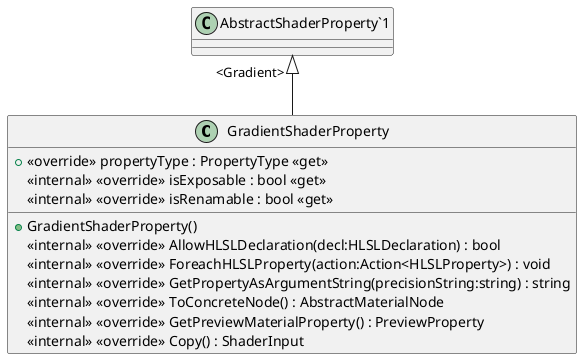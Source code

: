 @startuml
class GradientShaderProperty {
    + GradientShaderProperty()
    + <<override>> propertyType : PropertyType <<get>>
    <<internal>> <<override>> isExposable : bool <<get>>
    <<internal>> <<override>> isRenamable : bool <<get>>
    <<internal>> <<override>> AllowHLSLDeclaration(decl:HLSLDeclaration) : bool
    <<internal>> <<override>> ForeachHLSLProperty(action:Action<HLSLProperty>) : void
    <<internal>> <<override>> GetPropertyAsArgumentString(precisionString:string) : string
    <<internal>> <<override>> ToConcreteNode() : AbstractMaterialNode
    <<internal>> <<override>> GetPreviewMaterialProperty() : PreviewProperty
    <<internal>> <<override>> Copy() : ShaderInput
}
"AbstractShaderProperty`1" "<Gradient>" <|-- GradientShaderProperty
@enduml
